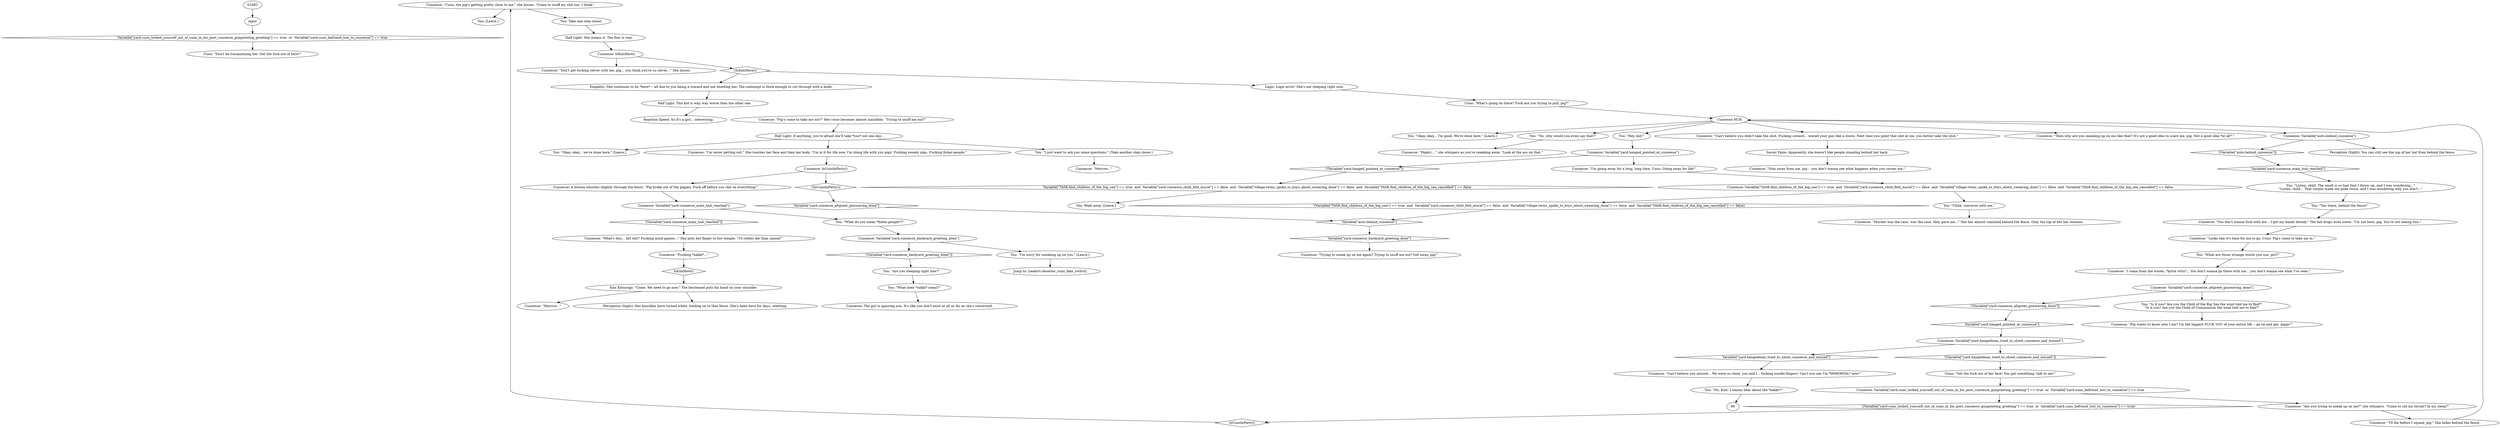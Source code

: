 # YARD / CUNOESSE
# Talk to Cunoesse to find out she's a girl.
#
#"I have nothing interesting say, talk to Cuno!"
#
#Or approach her from the backyard to catch her off-guard and have something-resembling an actual dialogue with her.
# ==================================================
digraph G {
	  0 [label="START"];
	  1 [label="input"];
	  2 [label="You: [Leave.]"];
	  3 [label="Cunoesse: \"I come from the woods, *kyttä vittu*... You don't wanna go there with me... you don't wanna see what I've seen.\""];
	  4 [label="Cunoesse: \"Pig wants to know who I am? I'm the biggest FUCK YOU of your entire life -- go on and get, piggy!\""];
	  5 [label="Cunoesse HUB"];
	  6 [label="Cunoesse: \"You don't wanna fuck with me -- I got my hands bloody.\" The hat drops even lower. \"I'm not here, pig. You're not seeing this.\""];
	  7 [label="You: Take one step closer."];
	  8 [label="Cunoesse: \"Trying to sneak up on me again? Trying to snuff me out? Get away, pig!\""];
	  9 [label="Cunoesse: Variable[\"yard.hangedman_tried_to_shoot_cunoesse_and_missed\"]"];
	  10 [label="Variable[\"yard.hangedman_tried_to_shoot_cunoesse_and_missed\"]", shape=diamond];
	  11 [label="!(Variable[\"yard.hangedman_tried_to_shoot_cunoesse_and_missed\"])", shape=diamond];
	  12 [label="Half Light: This kid is way, way worse than the other one."];
	  13 [label="Cunoesse: \"Murder was the case, was the case, they gave me...\" She has almost vanished behind the fence. Only the top of her hat remains."];
	  14 [label="Cunoesse: \"Can't believe you missed... We were so close, you and I... fucking noodle fingers! Can't you see I'm *IMMORTAL* now!\""];
	  15 [label="Kim Kitsuragi: \"Come. We need to go now.\" The lieutenant puts his hand on your shoulder."];
	  16 [label="Half Light: If anything, you're afraid she'll take *you* out one day..."];
	  17 [label="Cunoesse: \"Pig's come to take me out?\" Her voice becomes almost inaudible. \"Trying to snuff me out?\""];
	  18 [label="Cuno: \"What's going on there? Fuck are you trying to pull, pig?\""];
	  19 [label="Cunoesse: Variable[\"TASK.find_children_of_the_big_sea\"] == true  and  Variable[\"yard.cunoesse_child_feld_mural\"] == false  and  Variable[\"village.twins_spoke_to_boys_about_swearing_done\"] == false  and  Variable[\"TASK.find_children_of_the_big_sea_cancelled\"] == false"];
	  20 [label="Variable[\"TASK.find_children_of_the_big_sea\"] == true  and  Variable[\"yard.cunoesse_child_feld_mural\"] == false  and  Variable[\"village.twins_spoke_to_boys_about_swearing_done\"] == false  and  Variable[\"TASK.find_children_of_the_big_sea_cancelled\"] == false", shape=diamond];
	  21 [label="!(Variable[\"TASK.find_children_of_the_big_sea\"] == true  and  Variable[\"yard.cunoesse_child_feld_mural\"] == false  and  Variable[\"village.twins_spoke_to_boys_about_swearing_done\"] == false  and  Variable[\"TASK.find_children_of_the_big_sea_cancelled\"] == false)", shape=diamond];
	  22 [label="You: \"Child, converse with me.\""];
	  23 [label="Cunoesse: Variable[\"auto.behind_cunoesse\"]"];
	  24 [label="Variable[\"auto.behind_cunoesse\"]", shape=diamond];
	  25 [label="!(Variable[\"auto.behind_cunoesse\"])", shape=diamond];
	  26 [label="Perception (Sight): You can still see the top of her hat from behind the fence."];
	  27 [label="Cunoesse: \"Looks like it's time for me to go, Cuno. Pig's come to take me in.\""];
	  28 [label="Half Light: She means it. The fear is real."];
	  29 [label="You: \"What are those strange words you use, girl?\""];
	  30 [label="You: \"Okay, okay... I'm good. We're done here.\" [Leave.]"];
	  31 [label="Cunoesse: \"Merrow...\""];
	  32 [label="Cunoesse: The girl is ignoring you. It's like you don't exist at all as far as she's concerned."];
	  33 [label="Cuno: \"Don't be traumatizing her. Get the fuck out of here!\""];
	  34 [label="Cunoesse: Variable[\"yard.cunoesse_altgreet_gunwaving_done\"]"];
	  35 [label="Variable[\"yard.cunoesse_altgreet_gunwaving_done\"]", shape=diamond];
	  36 [label="!(Variable[\"yard.cunoesse_altgreet_gunwaving_done\"])", shape=diamond];
	  37 [label="You: \"Is it you? Are you the Child of the Big Sea the wind told me to find?\"\n\"Is it you? Are you the Child of Communism the wind told me to find?\""];
	  38 [label="Cunoesse: Variable[\"yard.cunoesse_main_hub_reached\"]"];
	  39 [label="Variable[\"yard.cunoesse_main_hub_reached\"]", shape=diamond];
	  40 [label="!(Variable[\"yard.cunoesse_main_hub_reached\"])", shape=diamond];
	  41 [label="You: \"What do you mean *fisher-people*?\""];
	  42 [label="Cunoesse: IsCunoInParty()"];
	  43 [label="IsCunoInParty()", shape=diamond];
	  44 [label="!(IsCunoInParty())", shape=diamond];
	  45 [label="Cunoesse: A breeze whistles slightly through the fence. \"Pig broke out of the pigpen. Fuck off before you shit on everything!\""];
	  46 [label="You: Walk away. [Leave.]"];
	  47 [label="You: \"No, why would you even say that?\""];
	  48 [label="Cunoesse: \"I'm never getting out.\" She touches her face and then her body. \"I'm in it for life now. I'm doing life with you pigs! Fucking sweaty pigs. Fucking fisher-people.\""];
	  49 [label="You: \"No, Kim! I wanna hear about the *näkki*!\""];
	  50 [label="Perception (Sight): Her knuckles have turned white, holding on to that fence. She's been here for days, seething."];
	  51 [label="Reaction Speed: So it's a girl... interesting."];
	  52 [label="Cunoesse: Variable[\"yard.cuno_locked_yourself_out_of_cuno_in_his_post_cunoesse_gunpointing_greeting\"] == true  or  Variable[\"yard.cuno_befriend_lost_to_cunoesse\"] == true"];
	  53 [label="Variable[\"yard.cuno_locked_yourself_out_of_cuno_in_his_post_cunoesse_gunpointing_greeting\"] == true  or  Variable[\"yard.cuno_befriend_lost_to_cunoesse\"] == true", shape=diamond];
	  54 [label="!(Variable[\"yard.cuno_locked_yourself_out_of_cuno_in_his_post_cunoesse_gunpointing_greeting\"] == true  or  Variable[\"yard.cuno_befriend_lost_to_cunoesse\"] == true)", shape=diamond];
	  55 [label="Cunoesse: \"Are you trying to sneak up on me?\" she whispers. \"Come to slit my throat? In my sleep?\""];
	  56 [label="You: \"Are you sleeping right now?\""];
	  57 [label="You: \"I just want to ask you some questions.\" (Take another step closer.)"];
	  58 [label="Cunoesse: IsKimHere()"];
	  59 [label="IsKimHere()", shape=diamond];
	  60 [label="!(IsKimHere())", shape=diamond];
	  61 [label="Cunoesse: \"Don't get fucking clever with me, pig... you think you're so clever...\" She hisses."];
	  62 [label="You: \"What does *näkki* mean?\""];
	  63 [label="Empathy: She continues to be *here* -- all due to you being a coward and not shooting her. The contempt is thick enough to cut through with a knife."];
	  64 [label="Savoir Faire: Apparently, she doesn't like people standing behind her back."];
	  65 [label="Cunoesse: \"I'll die before I squeal, pig.\" She hides behind the fence."];
	  66 [label="You: \"Listen, child. The smell is so bad that I threw up, and I was wondering...\"\n\"Listen, child... That corpse made me puke twice, and I was wondering why you don't...\""];
	  67 [label="You: \"Hey, kid!\""];
	  68 [label="Cunoesse: \"Can't believe you didn't take the shot. Fucking coward... waved your gun like a clown. Next time you point that shit at me, you better take the shot.\""];
	  69 [label="Cuno: \"Get the fuck out of her face! You got something, talk to me!\""];
	  70 [label="Cunoesse: \"Fucking *näkki*...\""];
	  71 [label="Cunoesse: Variable[\"yard.cunoesse_backyard_greeting_done\"]"];
	  72 [label="Variable[\"yard.cunoesse_backyard_greeting_done\"]", shape=diamond];
	  73 [label="!(Variable[\"yard.cunoesse_backyard_greeting_done\"])", shape=diamond];
	  74 [label="You: \"I'm sorry for sneaking up on you.\" [Leave.]"];
	  75 [label="You: \"Okay, okay... we're done here.\" [Leave.]"];
	  76 [label="Logic: Logic error! She's not sleeping right now."];
	  77 [label="Cunoesse: \"Stay away from me, pig -- you don't wanna see what happens when you corner me.\""];
	  78 [label="You: \"You there, behind the fence!\""];
	  79 [label="Cunoesse: \"Then why are you sneaking up on me like that? It's not a good idea to scare me, pig. Not a good idea *at all*.\""];
	  80 [label="Cunoesse: \"Fägäri....\" she whispers as you're sneaking away. \"Look at the ass on that.\""];
	  81 [label="Jump to: [seafort.deserter_cuno_fake_switch]"];
	  82 [label="Cunoesse: \"Cuno, the pig's getting pretty close to me,\" she hisses. \"Come to snuff my shit out, I think.\""];
	  83 [label="Cunoesse: \"What's this... kid shit? Fucking mind games...\" She puts her finger to her temple. \"I'd rather die than squeal!\""];
	  84 [label="Cunoesse: Variable[\"yard.hanged_pointed_at_cunoesse\"]"];
	  85 [label="Variable[\"yard.hanged_pointed_at_cunoesse\"]", shape=diamond];
	  86 [label="!(Variable[\"yard.hanged_pointed_at_cunoesse\"])", shape=diamond];
	  87 [label="Cunoesse: \"I'm going away for a long, long time, Cuno. Going away for life!\""];
	  88 [label="Cunoesse: \"Merrow...\""];
	  0 -> 1
	  1 -> 53
	  3 -> 34
	  5 -> 67
	  5 -> 68
	  5 -> 79
	  5 -> 47
	  5 -> 23
	  5 -> 30
	  6 -> 27
	  7 -> 28
	  9 -> 10
	  9 -> 11
	  10 -> 14
	  11 -> 69
	  12 -> 51
	  14 -> 49
	  15 -> 50
	  15 -> 31
	  16 -> 48
	  16 -> 57
	  16 -> 75
	  17 -> 16
	  18 -> 5
	  19 -> 21
	  19 -> 22
	  20 -> 46
	  21 -> 24
	  22 -> 13
	  23 -> 25
	  23 -> 26
	  24 -> 72
	  25 -> 39
	  27 -> 29
	  28 -> 58
	  29 -> 3
	  34 -> 36
	  34 -> 37
	  35 -> 24
	  36 -> 85
	  37 -> 4
	  38 -> 40
	  38 -> 41
	  39 -> 66
	  40 -> 83
	  41 -> 71
	  42 -> 44
	  42 -> 45
	  43 -> 82
	  44 -> 35
	  45 -> 38
	  47 -> 80
	  48 -> 42
	  49 -> 89
	  52 -> 54
	  52 -> 55
	  53 -> 33
	  54 -> 43
	  55 -> 65
	  56 -> 62
	  57 -> 88
	  58 -> 60
	  58 -> 61
	  59 -> 15
	  60 -> 76
	  60 -> 63
	  62 -> 32
	  63 -> 12
	  64 -> 77
	  65 -> 5
	  66 -> 78
	  67 -> 84
	  68 -> 64
	  69 -> 52
	  70 -> 59
	  71 -> 73
	  71 -> 74
	  72 -> 8
	  73 -> 56
	  74 -> 81
	  76 -> 18
	  78 -> 6
	  82 -> 2
	  82 -> 7
	  83 -> 70
	  84 -> 86
	  84 -> 87
	  85 -> 9
	  86 -> 20
	  87 -> 19
}

